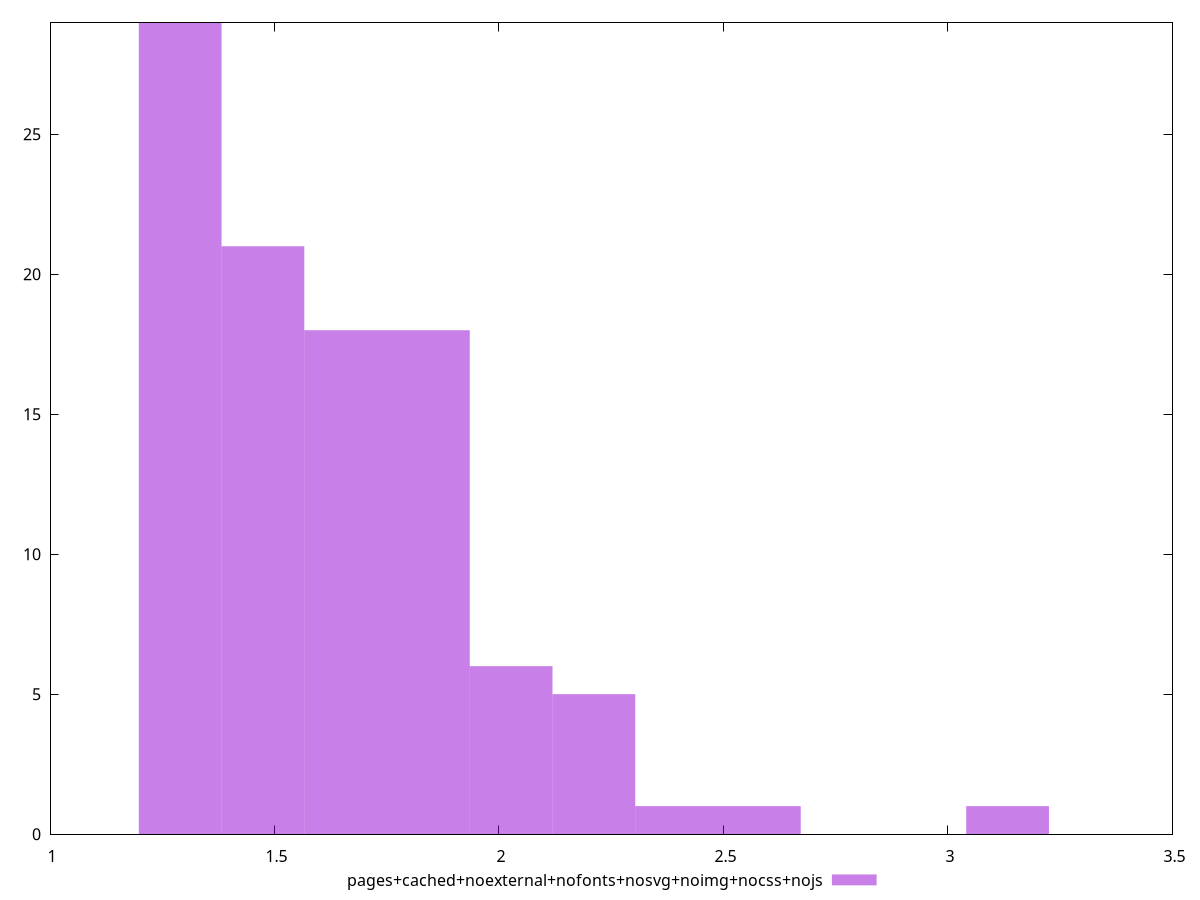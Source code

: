 $_pagesCachedNoexternalNofontsNosvgNoimgNocssNojs <<EOF
1.842762939973626 18
1.6584866459762635 18
1.2899340579815384 29
1.474210351978901 21
2.0270392339709886 6
3.1326969979551644 1
2.5798681159630767 1
2.2113155279683516 5
2.395591821965714 1
EOF
set key outside below
set terminal pngcairo
set output "report_00004_2020-11-02T20-21-41.718Z/server-response-time/pages+cached+noexternal+nofonts+nosvg+noimg+nocss+nojs//raw_hist.png"
set yrange [0:29]
set boxwidth 0.18427629399736262
set style fill transparent solid 0.5 noborder
plot $_pagesCachedNoexternalNofontsNosvgNoimgNocssNojs title "pages+cached+noexternal+nofonts+nosvg+noimg+nocss+nojs" with boxes ,